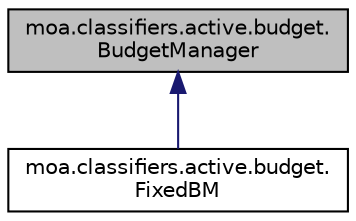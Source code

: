 digraph "moa.classifiers.active.budget.BudgetManager"
{
 // LATEX_PDF_SIZE
  edge [fontname="Helvetica",fontsize="10",labelfontname="Helvetica",labelfontsize="10"];
  node [fontname="Helvetica",fontsize="10",shape=record];
  Node1 [label="moa.classifiers.active.budget.\lBudgetManager",height=0.2,width=0.4,color="black", fillcolor="grey75", style="filled", fontcolor="black",tooltip=" "];
  Node1 -> Node2 [dir="back",color="midnightblue",fontsize="10",style="solid",fontname="Helvetica"];
  Node2 [label="moa.classifiers.active.budget.\lFixedBM",height=0.2,width=0.4,color="black", fillcolor="white", style="filled",URL="$classmoa_1_1classifiers_1_1active_1_1budget_1_1_fixed_b_m.html",tooltip=" "];
}
